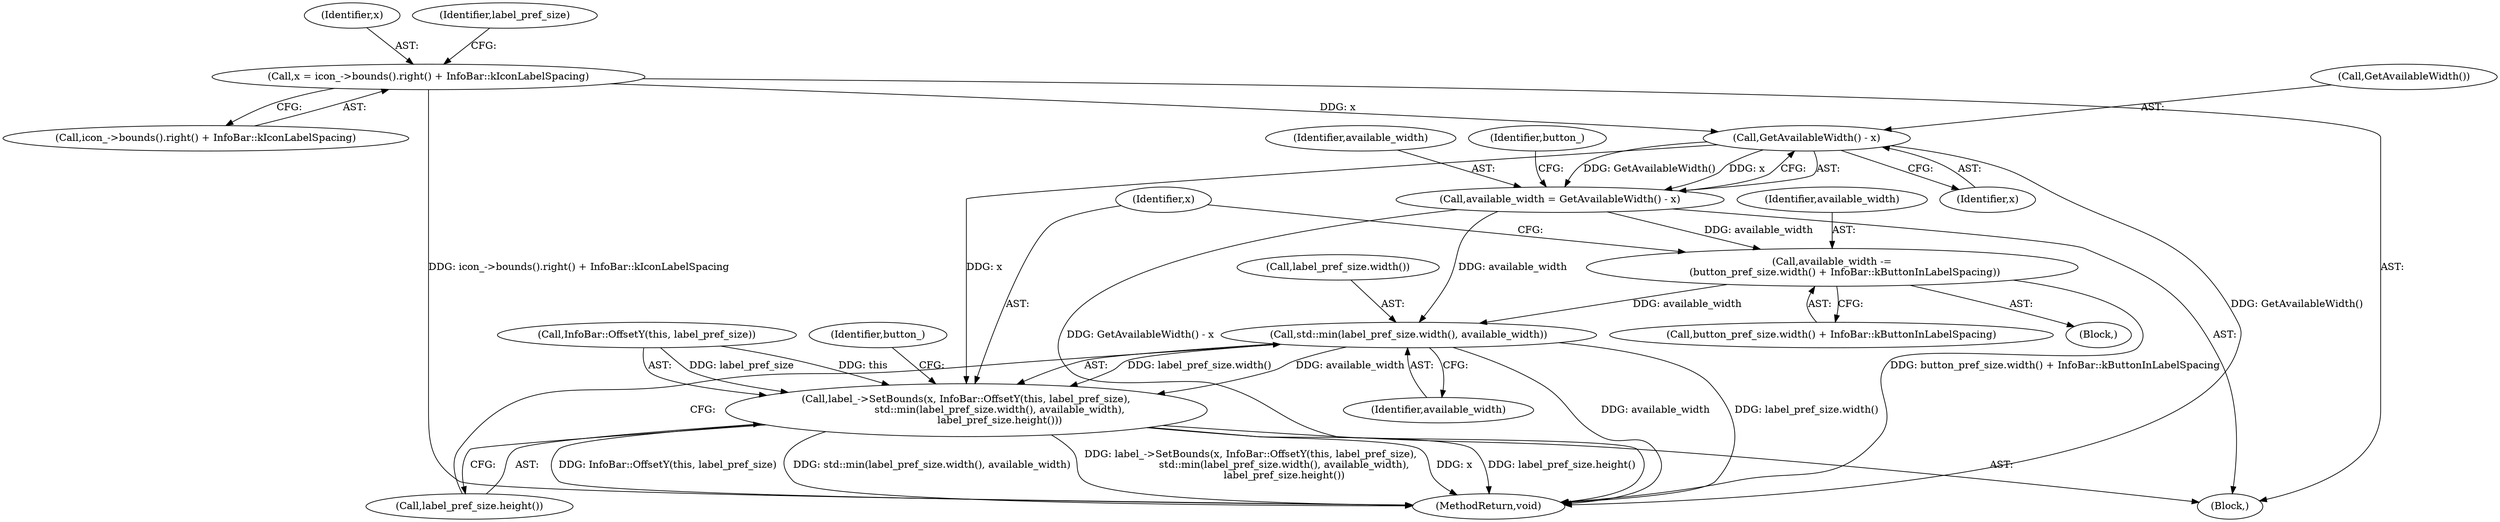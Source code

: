 digraph "1_Chrome_fc3c351a3d995f73ead5c92354396a7ec2b14e3f_14@del" {
"1000104" [label="(Call,x = icon_->bounds().right() + InfoBar::kIconLabelSpacing)"];
"1000116" [label="(Call,GetAvailableWidth() - x)"];
"1000114" [label="(Call,available_width = GetAvailableWidth() - x)"];
"1000126" [label="(Call,available_width -=\n        (button_pref_size.width() + InfoBar::kButtonInLabelSpacing))"];
"1000136" [label="(Call,std::min(label_pref_size.width(), available_width))"];
"1000131" [label="(Call,label_->SetBounds(x, InfoBar::OffsetY(this, label_pref_size),\n                     std::min(label_pref_size.width(), available_width),\n                     label_pref_size.height()))"];
"1000105" [label="(Identifier,x)"];
"1000127" [label="(Identifier,available_width)"];
"1000126" [label="(Call,available_width -=\n        (button_pref_size.width() + InfoBar::kButtonInLabelSpacing))"];
"1000104" [label="(Call,x = icon_->bounds().right() + InfoBar::kIconLabelSpacing)"];
"1000139" [label="(Call,label_pref_size.height())"];
"1000111" [label="(Identifier,label_pref_size)"];
"1000136" [label="(Call,std::min(label_pref_size.width(), available_width))"];
"1000133" [label="(Call,InfoBar::OffsetY(this, label_pref_size))"];
"1000116" [label="(Call,GetAvailableWidth() - x)"];
"1000115" [label="(Identifier,available_width)"];
"1000137" [label="(Call,label_pref_size.width())"];
"1000117" [label="(Call,GetAvailableWidth())"];
"1000106" [label="(Call,icon_->bounds().right() + InfoBar::kIconLabelSpacing)"];
"1000132" [label="(Identifier,x)"];
"1000122" [label="(Block,)"];
"1000138" [label="(Identifier,available_width)"];
"1000121" [label="(Identifier,button_)"];
"1000141" [label="(Identifier,button_)"];
"1000101" [label="(Block,)"];
"1000131" [label="(Call,label_->SetBounds(x, InfoBar::OffsetY(this, label_pref_size),\n                     std::min(label_pref_size.width(), available_width),\n                     label_pref_size.height()))"];
"1000118" [label="(Identifier,x)"];
"1000114" [label="(Call,available_width = GetAvailableWidth() - x)"];
"1000152" [label="(MethodReturn,void)"];
"1000128" [label="(Call,button_pref_size.width() + InfoBar::kButtonInLabelSpacing)"];
"1000104" -> "1000101"  [label="AST: "];
"1000104" -> "1000106"  [label="CFG: "];
"1000105" -> "1000104"  [label="AST: "];
"1000106" -> "1000104"  [label="AST: "];
"1000111" -> "1000104"  [label="CFG: "];
"1000104" -> "1000152"  [label="DDG: icon_->bounds().right() + InfoBar::kIconLabelSpacing"];
"1000104" -> "1000116"  [label="DDG: x"];
"1000116" -> "1000114"  [label="AST: "];
"1000116" -> "1000118"  [label="CFG: "];
"1000117" -> "1000116"  [label="AST: "];
"1000118" -> "1000116"  [label="AST: "];
"1000114" -> "1000116"  [label="CFG: "];
"1000116" -> "1000152"  [label="DDG: GetAvailableWidth()"];
"1000116" -> "1000114"  [label="DDG: GetAvailableWidth()"];
"1000116" -> "1000114"  [label="DDG: x"];
"1000116" -> "1000131"  [label="DDG: x"];
"1000114" -> "1000101"  [label="AST: "];
"1000115" -> "1000114"  [label="AST: "];
"1000121" -> "1000114"  [label="CFG: "];
"1000114" -> "1000152"  [label="DDG: GetAvailableWidth() - x"];
"1000114" -> "1000126"  [label="DDG: available_width"];
"1000114" -> "1000136"  [label="DDG: available_width"];
"1000126" -> "1000122"  [label="AST: "];
"1000126" -> "1000128"  [label="CFG: "];
"1000127" -> "1000126"  [label="AST: "];
"1000128" -> "1000126"  [label="AST: "];
"1000132" -> "1000126"  [label="CFG: "];
"1000126" -> "1000152"  [label="DDG: button_pref_size.width() + InfoBar::kButtonInLabelSpacing"];
"1000126" -> "1000136"  [label="DDG: available_width"];
"1000136" -> "1000131"  [label="AST: "];
"1000136" -> "1000138"  [label="CFG: "];
"1000137" -> "1000136"  [label="AST: "];
"1000138" -> "1000136"  [label="AST: "];
"1000139" -> "1000136"  [label="CFG: "];
"1000136" -> "1000152"  [label="DDG: available_width"];
"1000136" -> "1000152"  [label="DDG: label_pref_size.width()"];
"1000136" -> "1000131"  [label="DDG: label_pref_size.width()"];
"1000136" -> "1000131"  [label="DDG: available_width"];
"1000131" -> "1000101"  [label="AST: "];
"1000131" -> "1000139"  [label="CFG: "];
"1000132" -> "1000131"  [label="AST: "];
"1000133" -> "1000131"  [label="AST: "];
"1000139" -> "1000131"  [label="AST: "];
"1000141" -> "1000131"  [label="CFG: "];
"1000131" -> "1000152"  [label="DDG: x"];
"1000131" -> "1000152"  [label="DDG: label_pref_size.height()"];
"1000131" -> "1000152"  [label="DDG: InfoBar::OffsetY(this, label_pref_size)"];
"1000131" -> "1000152"  [label="DDG: std::min(label_pref_size.width(), available_width)"];
"1000131" -> "1000152"  [label="DDG: label_->SetBounds(x, InfoBar::OffsetY(this, label_pref_size),\n                     std::min(label_pref_size.width(), available_width),\n                     label_pref_size.height())"];
"1000133" -> "1000131"  [label="DDG: this"];
"1000133" -> "1000131"  [label="DDG: label_pref_size"];
}
